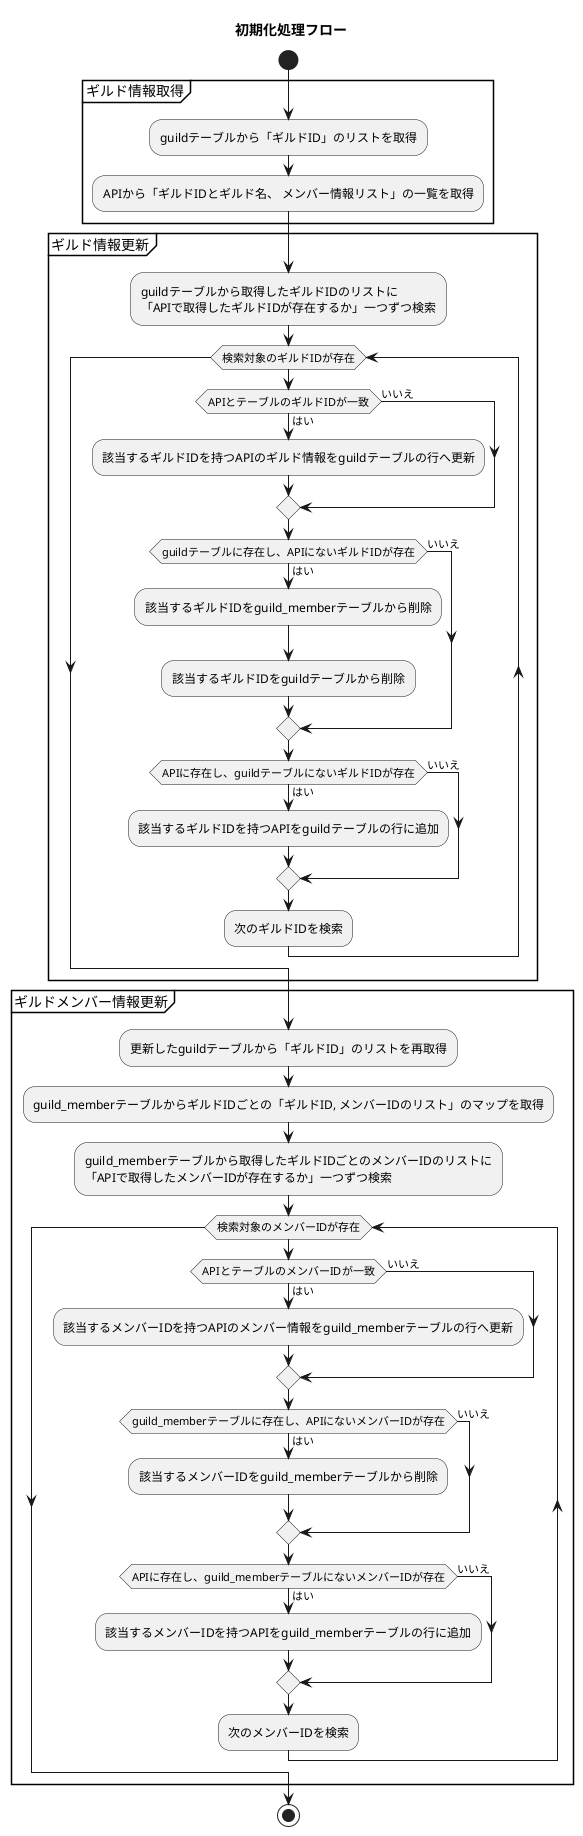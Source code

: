@startuml
title 初期化処理フロー
start

' 初期更新処理

' --- ギルド情報取得 -------------------------
partition "ギルド情報取得" {
:guildテーブルから「ギルドID」のリストを取得;

:APIから「ギルドIDとギルド名、 メンバー情報リスト」の一覧を取得;
}
' ----------------------------------------------------


' --- ギルド情報更新 -------------------------
partition "ギルド情報更新" {

:guildテーブルから取得したギルドIDのリストに
「APIで取得したギルドIDが存在するか」一つずつ検索;


while (検索対象のギルドIDが存在)
    if (APIとテーブルのギルドIDが一致) is (はい) then
      :該当するギルドIDを持つAPIのギルド情報をguildテーブルの行へ更新;
    else (いいえ)
    endif

    if (guildテーブルに存在し、APIにないギルドIDが存在) is (はい) then
      :該当するギルドIDをguild_memberテーブルから削除;
      :該当するギルドIDをguildテーブルから削除;
    else (いいえ)
    endif

    if (APIに存在し、guildテーブルにないギルドIDが存在) is (はい) then
      :該当するギルドIDを持つAPIをguildテーブルの行に追加;
    else (いいえ)
    endif
    :次のギルドIDを検索;
endwhile

}
' ----------------------------------------------------


' --- ギルドメンバー情報更新 -------------------------
partition "ギルドメンバー情報更新" {

:更新したguildテーブルから「ギルドID」のリストを再取得;
:guild_memberテーブルからギルドIDごとの「ギルドID, メンバーIDのリスト」のマップを取得;

:guild_memberテーブルから取得したギルドIDごとのメンバーIDのリストに
「APIで取得したメンバーIDが存在するか」一つずつ検索;

while (検索対象のメンバーIDが存在)

    if (APIとテーブルのメンバーIDが一致) is (はい) then
       :該当するメンバーIDを持つAPIのメンバー情報をguild_memberテーブルの行へ更新;
    else (いいえ)
    endif

    if(guild_memberテーブルに存在し、APIにないメンバーIDが存在) is (はい) then
        :該当するメンバーIDをguild_memberテーブルから削除;
    else (いいえ)
    endif

    if(APIに存在し、guild_memberテーブルにないメンバーIDが存在) is (はい) then
        :該当するメンバーIDを持つAPIをguild_memberテーブルの行に追加;
    else (いいえ)
    endif

    :次のメンバーIDを検索;
endwhile

}
' ----------------------------------------------------

stop

@enduml